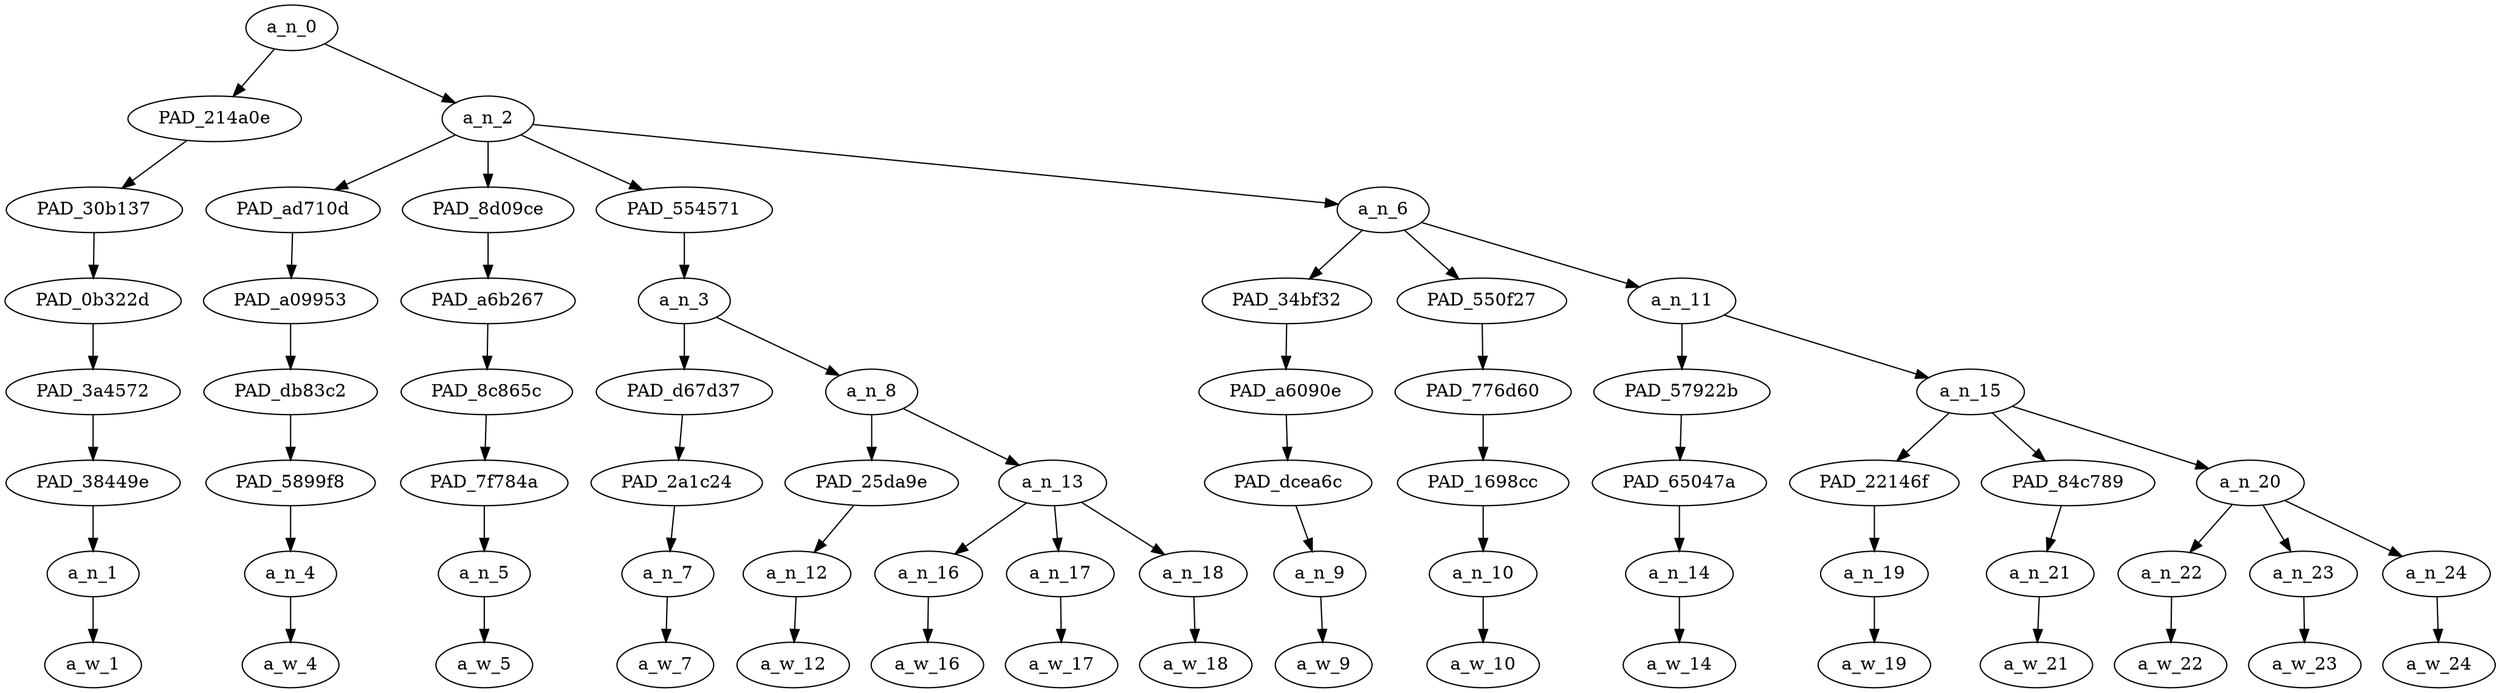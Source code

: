strict digraph "" {
	a_n_0	[div_dir=1,
		index=0,
		level=7,
		pos="3.0625,7!",
		text_span="[0, 1, 2, 3, 4, 5, 6, 7, 8, 9, 10, 11, 12, 13, 14, 15]",
		value=0.99999999];
	PAD_214a0e	[div_dir=1,
		index=0,
		level=6,
		pos="0.0,6!",
		text_span="[0]",
		value=0.05634722];
	a_n_0 -> PAD_214a0e;
	a_n_2	[div_dir=1,
		index=1,
		level=6,
		pos="6.125,6!",
		text_span="[1, 2, 3, 4, 5, 6, 7, 8, 9, 10, 11, 12, 13, 14, 15]",
		value=0.94284590];
	a_n_0 -> a_n_2;
	PAD_30b137	[div_dir=1,
		index=0,
		level=5,
		pos="0.0,5!",
		text_span="[0]",
		value=0.05634722];
	PAD_214a0e -> PAD_30b137;
	PAD_0b322d	[div_dir=1,
		index=0,
		level=4,
		pos="0.0,4!",
		text_span="[0]",
		value=0.05634722];
	PAD_30b137 -> PAD_0b322d;
	PAD_3a4572	[div_dir=1,
		index=0,
		level=3,
		pos="0.0,3!",
		text_span="[0]",
		value=0.05634722];
	PAD_0b322d -> PAD_3a4572;
	PAD_38449e	[div_dir=1,
		index=0,
		level=2,
		pos="0.0,2!",
		text_span="[0]",
		value=0.05634722];
	PAD_3a4572 -> PAD_38449e;
	a_n_1	[div_dir=1,
		index=0,
		level=1,
		pos="0.0,1!",
		text_span="[0]",
		value=0.05634722];
	PAD_38449e -> a_n_1;
	a_w_1	[div_dir=0,
		index=0,
		level=0,
		pos="0,0!",
		text_span="[0]",
		value=because];
	a_n_1 -> a_w_1;
	PAD_ad710d	[div_dir=-1,
		index=2,
		level=5,
		pos="6.0,5!",
		text_span="[6]",
		value=0.02738630];
	a_n_2 -> PAD_ad710d;
	PAD_8d09ce	[div_dir=1,
		index=3,
		level=5,
		pos="7.0,5!",
		text_span="[7]",
		value=0.03259626];
	a_n_2 -> PAD_8d09ce;
	PAD_554571	[div_dir=1,
		index=1,
		level=5,
		pos="2.0,5!",
		text_span="[1, 2, 3, 4, 5]",
		value=0.32059067];
	a_n_2 -> PAD_554571;
	a_n_6	[div_dir=1,
		index=4,
		level=5,
		pos="9.5,5!",
		text_span="[8, 9, 10, 11, 12, 13, 14, 15]",
		value=0.56155766];
	a_n_2 -> a_n_6;
	PAD_a09953	[div_dir=-1,
		index=2,
		level=4,
		pos="6.0,4!",
		text_span="[6]",
		value=0.02738630];
	PAD_ad710d -> PAD_a09953;
	PAD_db83c2	[div_dir=-1,
		index=3,
		level=3,
		pos="6.0,3!",
		text_span="[6]",
		value=0.02738630];
	PAD_a09953 -> PAD_db83c2;
	PAD_5899f8	[div_dir=-1,
		index=4,
		level=2,
		pos="6.0,2!",
		text_span="[6]",
		value=0.02738630];
	PAD_db83c2 -> PAD_5899f8;
	a_n_4	[div_dir=-1,
		index=6,
		level=1,
		pos="6.0,1!",
		text_span="[6]",
		value=0.02738630];
	PAD_5899f8 -> a_n_4;
	a_w_4	[div_dir=0,
		index=6,
		level=0,
		pos="6,0!",
		text_span="[6]",
		value=and];
	a_n_4 -> a_w_4;
	PAD_a6b267	[div_dir=1,
		index=3,
		level=4,
		pos="7.0,4!",
		text_span="[7]",
		value=0.03259626];
	PAD_8d09ce -> PAD_a6b267;
	PAD_8c865c	[div_dir=1,
		index=4,
		level=3,
		pos="7.0,3!",
		text_span="[7]",
		value=0.03259626];
	PAD_a6b267 -> PAD_8c865c;
	PAD_7f784a	[div_dir=1,
		index=5,
		level=2,
		pos="7.0,2!",
		text_span="[7]",
		value=0.03259626];
	PAD_8c865c -> PAD_7f784a;
	a_n_5	[div_dir=1,
		index=7,
		level=1,
		pos="7.0,1!",
		text_span="[7]",
		value=0.03259626];
	PAD_7f784a -> a_n_5;
	a_w_5	[div_dir=0,
		index=7,
		level=0,
		pos="7,0!",
		text_span="[7]",
		value=why];
	a_n_5 -> a_w_5;
	a_n_3	[div_dir=1,
		index=1,
		level=4,
		pos="2.0,4!",
		text_span="[1, 2, 3, 4, 5]",
		value=0.32059067];
	PAD_554571 -> a_n_3;
	PAD_d67d37	[div_dir=1,
		index=1,
		level=3,
		pos="1.0,3!",
		text_span="[1]",
		value=0.03109880];
	a_n_3 -> PAD_d67d37;
	a_n_8	[div_dir=1,
		index=2,
		level=3,
		pos="3.0,3!",
		text_span="[2, 3, 4, 5]",
		value=0.28934973];
	a_n_3 -> a_n_8;
	PAD_2a1c24	[div_dir=1,
		index=1,
		level=2,
		pos="1.0,2!",
		text_span="[1]",
		value=0.03109880];
	PAD_d67d37 -> PAD_2a1c24;
	a_n_7	[div_dir=1,
		index=1,
		level=1,
		pos="1.0,1!",
		text_span="[1]",
		value=0.03109880];
	PAD_2a1c24 -> a_n_7;
	a_w_7	[div_dir=0,
		index=1,
		level=0,
		pos="1,0!",
		text_span="[1]",
		value=that];
	a_n_7 -> a_w_7;
	PAD_25da9e	[div_dir=-1,
		index=2,
		level=2,
		pos="2.0,2!",
		text_span="[2]",
		value=0.03735032];
	a_n_8 -> PAD_25da9e;
	a_n_13	[div_dir=1,
		index=3,
		level=2,
		pos="4.0,2!",
		text_span="[3, 4, 5]",
		value=0.25186344];
	a_n_8 -> a_n_13;
	a_n_12	[div_dir=-1,
		index=2,
		level=1,
		pos="2.0,1!",
		text_span="[2]",
		value=0.03735032];
	PAD_25da9e -> a_n_12;
	a_w_12	[div_dir=0,
		index=2,
		level=0,
		pos="2,0!",
		text_span="[2]",
		value=is];
	a_n_12 -> a_w_12;
	a_n_16	[div_dir=1,
		index=3,
		level=1,
		pos="3.0,1!",
		text_span="[3]",
		value=0.10541883];
	a_n_13 -> a_n_16;
	a_n_17	[div_dir=1,
		index=4,
		level=1,
		pos="4.0,1!",
		text_span="[4]",
		value=0.04068106];
	a_n_13 -> a_n_17;
	a_n_18	[div_dir=1,
		index=5,
		level=1,
		pos="5.0,1!",
		text_span="[5]",
		value=0.10555724];
	a_n_13 -> a_n_18;
	a_w_16	[div_dir=0,
		index=3,
		level=0,
		pos="3,0!",
		text_span="[3]",
		value=freyrs];
	a_n_16 -> a_w_16;
	a_w_17	[div_dir=0,
		index=4,
		level=0,
		pos="4,0!",
		text_span="[4]",
		value=job];
	a_n_17 -> a_w_17;
	a_w_18	[div_dir=0,
		index=5,
		level=0,
		pos="5,0!",
		text_span="[5]",
		value=virility];
	a_n_18 -> a_w_18;
	PAD_34bf32	[div_dir=-1,
		index=4,
		level=4,
		pos="8.0,4!",
		text_span="[8]",
		value=0.03054566];
	a_n_6 -> PAD_34bf32;
	PAD_550f27	[div_dir=-1,
		index=5,
		level=4,
		pos="9.0,4!",
		text_span="[9]",
		value=0.02734701];
	a_n_6 -> PAD_550f27;
	a_n_11	[div_dir=1,
		index=6,
		level=4,
		pos="11.5,4!",
		text_span="[10, 11, 12, 13, 14, 15]",
		value=0.50277534];
	a_n_6 -> a_n_11;
	PAD_a6090e	[div_dir=-1,
		index=5,
		level=3,
		pos="8.0,3!",
		text_span="[8]",
		value=0.03054566];
	PAD_34bf32 -> PAD_a6090e;
	PAD_dcea6c	[div_dir=-1,
		index=6,
		level=2,
		pos="8.0,2!",
		text_span="[8]",
		value=0.03054566];
	PAD_a6090e -> PAD_dcea6c;
	a_n_9	[div_dir=-1,
		index=8,
		level=1,
		pos="8.0,1!",
		text_span="[8]",
		value=0.03054566];
	PAD_dcea6c -> a_n_9;
	a_w_9	[div_dir=0,
		index=8,
		level=0,
		pos="8,0!",
		text_span="[8]",
		value=has];
	a_n_9 -> a_w_9;
	PAD_776d60	[div_dir=-1,
		index=6,
		level=3,
		pos="9.0,3!",
		text_span="[9]",
		value=0.02734701];
	PAD_550f27 -> PAD_776d60;
	PAD_1698cc	[div_dir=-1,
		index=7,
		level=2,
		pos="9.0,2!",
		text_span="[9]",
		value=0.02734701];
	PAD_776d60 -> PAD_1698cc;
	a_n_10	[div_dir=-1,
		index=9,
		level=1,
		pos="9.0,1!",
		text_span="[9]",
		value=0.02734701];
	PAD_1698cc -> a_n_10;
	a_w_10	[div_dir=0,
		index=9,
		level=0,
		pos="9,0!",
		text_span="[9]",
		value=not];
	a_n_10 -> a_w_10;
	PAD_57922b	[div_dir=1,
		index=7,
		level=3,
		pos="10.0,3!",
		text_span="[10]",
		value=0.06272178];
	a_n_11 -> PAD_57922b;
	a_n_15	[div_dir=1,
		index=8,
		level=3,
		pos="13.0,3!",
		text_span="[11, 12, 13, 14, 15]",
		value=0.43901019];
	a_n_11 -> a_n_15;
	PAD_65047a	[div_dir=1,
		index=8,
		level=2,
		pos="10.0,2!",
		text_span="[10]",
		value=0.06272178];
	PAD_57922b -> PAD_65047a;
	a_n_14	[div_dir=1,
		index=10,
		level=1,
		pos="10.0,1!",
		text_span="[10]",
		value=0.06272178];
	PAD_65047a -> a_n_14;
	a_w_14	[div_dir=0,
		index=10,
		level=0,
		pos="10,0!",
		text_span="[10]",
		value=jesus];
	a_n_14 -> a_w_14;
	PAD_22146f	[div_dir=1,
		index=9,
		level=2,
		pos="11.0,2!",
		text_span="[11]",
		value=0.04014586];
	a_n_15 -> PAD_22146f;
	PAD_84c789	[div_dir=-1,
		index=11,
		level=2,
		pos="15.0,2!",
		text_span="[15]",
		value=0.04927849];
	a_n_15 -> PAD_84c789;
	a_n_20	[div_dir=1,
		index=10,
		level=2,
		pos="13.0,2!",
		text_span="[12, 13, 14]",
		value=0.34859884];
	a_n_15 -> a_n_20;
	a_n_19	[div_dir=1,
		index=11,
		level=1,
		pos="11.0,1!",
		text_span="[11]",
		value=0.04014586];
	PAD_22146f -> a_n_19;
	a_w_19	[div_dir=0,
		index=11,
		level=0,
		pos="11,0!",
		text_span="[11]",
		value=turned];
	a_n_19 -> a_w_19;
	a_n_21	[div_dir=-1,
		index=15,
		level=1,
		pos="15.0,1!",
		text_span="[15]",
		value=0.04927849];
	PAD_84c789 -> a_n_21;
	a_w_21	[div_dir=0,
		index=15,
		level=0,
		pos="15,0!",
		text_span="[15]",
		value=white];
	a_n_21 -> a_w_21;
	a_n_22	[div_dir=1,
		index=12,
		level=1,
		pos="12.0,1!",
		text_span="[12]",
		value=0.04726588];
	a_n_20 -> a_n_22;
	a_n_23	[div_dir=1,
		index=13,
		level=1,
		pos="13.0,1!",
		text_span="[13]",
		value=0.21938306];
	a_n_20 -> a_n_23;
	a_n_24	[div_dir=1,
		index=14,
		level=1,
		pos="14.0,1!",
		text_span="[14]",
		value=0.08078446];
	a_n_20 -> a_n_24;
	a_w_22	[div_dir=0,
		index=12,
		level=0,
		pos="12,0!",
		text_span="[12]",
		value=your];
	a_n_22 -> a_w_22;
	a_w_23	[div_dir=0,
		index=13,
		level=0,
		pos="13,0!",
		text_span="[13]",
		value=nigger];
	a_n_23 -> a_w_23;
	a_w_24	[div_dir=0,
		index=14,
		level=0,
		pos="14,0!",
		text_span="[14]",
		value=blood];
	a_n_24 -> a_w_24;
}
